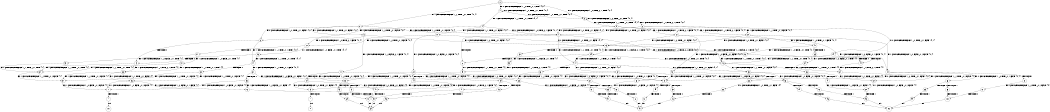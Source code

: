 digraph BCG {
size = "7, 10.5";
center = TRUE;
node [shape = circle];
0 [peripheries = 2];
0 -> 1 [label = "EX !0 !ATOMIC_EXCH_BRANCH (1, +0, TRUE, +0, 1, TRUE) !{0, 1}"];
0 -> 2 [label = "EX !1 !ATOMIC_EXCH_BRANCH (1, +1, TRUE, +0, 1, TRUE) !{0, 1}"];
0 -> 3 [label = "EX !0 !ATOMIC_EXCH_BRANCH (1, +0, TRUE, +0, 1, TRUE) !{0, 1}"];
1 -> 1 [label = "EX !0 !ATOMIC_EXCH_BRANCH (1, +0, TRUE, +0, 1, TRUE) !{0, 1}"];
1 -> 4 [label = "EX !1 !ATOMIC_EXCH_BRANCH (1, +1, TRUE, +0, 1, TRUE) !{0, 1}"];
1 -> 3 [label = "EX !0 !ATOMIC_EXCH_BRANCH (1, +0, TRUE, +0, 1, TRUE) !{0, 1}"];
2 -> 5 [label = "EX !1 !ATOMIC_EXCH_BRANCH (1, +1, TRUE, +0, 1, FALSE) !{0, 1}"];
2 -> 6 [label = "EX !0 !ATOMIC_EXCH_BRANCH (1, +0, TRUE, +0, 1, FALSE) !{0, 1}"];
2 -> 7 [label = "EX !0 !ATOMIC_EXCH_BRANCH (1, +0, TRUE, +0, 1, FALSE) !{0, 1}"];
3 -> 8 [label = "EX !1 !ATOMIC_EXCH_BRANCH (1, +1, TRUE, +0, 1, TRUE) !{0, 1}"];
3 -> 3 [label = "EX !0 !ATOMIC_EXCH_BRANCH (1, +0, TRUE, +0, 1, TRUE) !{0, 1}"];
3 -> 9 [label = "EX !1 !ATOMIC_EXCH_BRANCH (1, +1, TRUE, +0, 1, TRUE) !{0, 1}"];
4 -> 6 [label = "EX !0 !ATOMIC_EXCH_BRANCH (1, +0, TRUE, +0, 1, FALSE) !{0, 1}"];
4 -> 10 [label = "EX !1 !ATOMIC_EXCH_BRANCH (1, +1, TRUE, +0, 1, FALSE) !{0, 1}"];
4 -> 7 [label = "EX !0 !ATOMIC_EXCH_BRANCH (1, +0, TRUE, +0, 1, FALSE) !{0, 1}"];
5 -> 11 [label = "EX !1 !ATOMIC_EXCH_BRANCH (1, +0, FALSE, +0, 1, FALSE) !{0, 1}"];
5 -> 12 [label = "EX !0 !ATOMIC_EXCH_BRANCH (1, +0, TRUE, +0, 1, FALSE) !{0, 1}"];
5 -> 13 [label = "EX !0 !ATOMIC_EXCH_BRANCH (1, +0, TRUE, +0, 1, FALSE) !{0, 1}"];
6 -> 14 [label = "EX !1 !ATOMIC_EXCH_BRANCH (1, +1, TRUE, +0, 1, TRUE) !{0, 1}"];
6 -> 15 [label = "TERMINATE !0"];
7 -> 16 [label = "EX !1 !ATOMIC_EXCH_BRANCH (1, +1, TRUE, +0, 1, TRUE) !{0, 1}"];
7 -> 17 [label = "EX !1 !ATOMIC_EXCH_BRANCH (1, +1, TRUE, +0, 1, TRUE) !{0, 1}"];
7 -> 18 [label = "TERMINATE !0"];
8 -> 19 [label = "EX !0 !ATOMIC_EXCH_BRANCH (1, +0, TRUE, +0, 1, FALSE) !{0, 1}"];
8 -> 20 [label = "EX !1 !ATOMIC_EXCH_BRANCH (1, +1, TRUE, +0, 1, FALSE) !{0, 1}"];
8 -> 7 [label = "EX !0 !ATOMIC_EXCH_BRANCH (1, +0, TRUE, +0, 1, FALSE) !{0, 1}"];
9 -> 20 [label = "EX !1 !ATOMIC_EXCH_BRANCH (1, +1, TRUE, +0, 1, FALSE) !{0, 1}"];
9 -> 7 [label = "EX !0 !ATOMIC_EXCH_BRANCH (1, +0, TRUE, +0, 1, FALSE) !{0, 1}"];
9 -> 21 [label = "EX !1 !ATOMIC_EXCH_BRANCH (1, +1, TRUE, +0, 1, FALSE) !{0, 1}"];
10 -> 12 [label = "EX !0 !ATOMIC_EXCH_BRANCH (1, +0, TRUE, +0, 1, FALSE) !{0, 1}"];
10 -> 22 [label = "EX !1 !ATOMIC_EXCH_BRANCH (1, +0, FALSE, +0, 1, FALSE) !{0, 1}"];
10 -> 13 [label = "EX !0 !ATOMIC_EXCH_BRANCH (1, +0, TRUE, +0, 1, FALSE) !{0, 1}"];
11 -> 23 [label = "EX !0 !ATOMIC_EXCH_BRANCH (1, +0, TRUE, +0, 1, FALSE) !{0, 1}"];
11 -> 24 [label = "TERMINATE !1"];
11 -> 25 [label = "EX !0 !ATOMIC_EXCH_BRANCH (1, +0, TRUE, +0, 1, FALSE) !{0, 1}"];
12 -> 26 [label = "EX !1 !ATOMIC_EXCH_BRANCH (1, +0, FALSE, +0, 1, TRUE) !{0, 1}"];
12 -> 27 [label = "TERMINATE !0"];
13 -> 28 [label = "EX !1 !ATOMIC_EXCH_BRANCH (1, +0, FALSE, +0, 1, TRUE) !{0, 1}"];
13 -> 29 [label = "EX !1 !ATOMIC_EXCH_BRANCH (1, +0, FALSE, +0, 1, TRUE) !{0, 1}"];
13 -> 30 [label = "TERMINATE !0"];
14 -> 31 [label = "EX !1 !ATOMIC_EXCH_BRANCH (1, +1, TRUE, +0, 1, FALSE) !{0, 1}"];
14 -> 32 [label = "TERMINATE !0"];
15 -> 33 [label = "EX !1 !ATOMIC_EXCH_BRANCH (1, +1, TRUE, +0, 1, TRUE) !{1}"];
15 -> 34 [label = "EX !1 !ATOMIC_EXCH_BRANCH (1, +1, TRUE, +0, 1, TRUE) !{1}"];
16 -> 35 [label = "EX !1 !ATOMIC_EXCH_BRANCH (1, +1, TRUE, +0, 1, FALSE) !{0, 1}"];
16 -> 36 [label = "TERMINATE !0"];
17 -> 35 [label = "EX !1 !ATOMIC_EXCH_BRANCH (1, +1, TRUE, +0, 1, FALSE) !{0, 1}"];
17 -> 37 [label = "EX !1 !ATOMIC_EXCH_BRANCH (1, +1, TRUE, +0, 1, FALSE) !{0, 1}"];
17 -> 38 [label = "TERMINATE !0"];
18 -> 39 [label = "EX !1 !ATOMIC_EXCH_BRANCH (1, +1, TRUE, +0, 1, TRUE) !{1}"];
19 -> 16 [label = "EX !1 !ATOMIC_EXCH_BRANCH (1, +1, TRUE, +0, 1, TRUE) !{0, 1}"];
19 -> 40 [label = "TERMINATE !0"];
20 -> 41 [label = "EX !0 !ATOMIC_EXCH_BRANCH (1, +0, TRUE, +0, 1, FALSE) !{0, 1}"];
20 -> 42 [label = "EX !1 !ATOMIC_EXCH_BRANCH (1, +0, FALSE, +0, 1, FALSE) !{0, 1}"];
20 -> 13 [label = "EX !0 !ATOMIC_EXCH_BRANCH (1, +0, TRUE, +0, 1, FALSE) !{0, 1}"];
21 -> 42 [label = "EX !1 !ATOMIC_EXCH_BRANCH (1, +0, FALSE, +0, 1, FALSE) !{0, 1}"];
21 -> 13 [label = "EX !0 !ATOMIC_EXCH_BRANCH (1, +0, TRUE, +0, 1, FALSE) !{0, 1}"];
21 -> 43 [label = "EX !1 !ATOMIC_EXCH_BRANCH (1, +0, FALSE, +0, 1, FALSE) !{0, 1}"];
22 -> 23 [label = "EX !0 !ATOMIC_EXCH_BRANCH (1, +0, TRUE, +0, 1, FALSE) !{0, 1}"];
22 -> 44 [label = "TERMINATE !1"];
22 -> 25 [label = "EX !0 !ATOMIC_EXCH_BRANCH (1, +0, TRUE, +0, 1, FALSE) !{0, 1}"];
23 -> 45 [label = "TERMINATE !0"];
23 -> 46 [label = "TERMINATE !1"];
24 -> 47 [label = "EX !0 !ATOMIC_EXCH_BRANCH (1, +0, TRUE, +0, 1, FALSE) !{0}"];
24 -> 48 [label = "EX !0 !ATOMIC_EXCH_BRANCH (1, +0, TRUE, +0, 1, FALSE) !{0}"];
25 -> 49 [label = "TERMINATE !0"];
25 -> 50 [label = "TERMINATE !1"];
26 -> 14 [label = "EX !1 !ATOMIC_EXCH_BRANCH (1, +1, TRUE, +0, 1, TRUE) !{0, 1}"];
26 -> 15 [label = "TERMINATE !0"];
27 -> 51 [label = "EX !1 !ATOMIC_EXCH_BRANCH (1, +0, FALSE, +0, 1, TRUE) !{1}"];
27 -> 52 [label = "EX !1 !ATOMIC_EXCH_BRANCH (1, +0, FALSE, +0, 1, TRUE) !{1}"];
28 -> 16 [label = "EX !1 !ATOMIC_EXCH_BRANCH (1, +1, TRUE, +0, 1, TRUE) !{0, 1}"];
28 -> 40 [label = "TERMINATE !0"];
29 -> 16 [label = "EX !1 !ATOMIC_EXCH_BRANCH (1, +1, TRUE, +0, 1, TRUE) !{0, 1}"];
29 -> 17 [label = "EX !1 !ATOMIC_EXCH_BRANCH (1, +1, TRUE, +0, 1, TRUE) !{0, 1}"];
29 -> 18 [label = "TERMINATE !0"];
30 -> 53 [label = "EX !1 !ATOMIC_EXCH_BRANCH (1, +0, FALSE, +0, 1, TRUE) !{1}"];
31 -> 54 [label = "EX !1 !ATOMIC_EXCH_BRANCH (1, +0, FALSE, +0, 1, FALSE) !{0, 1}"];
31 -> 55 [label = "TERMINATE !0"];
32 -> 56 [label = "EX !1 !ATOMIC_EXCH_BRANCH (1, +1, TRUE, +0, 1, FALSE) !{1}"];
32 -> 57 [label = "EX !1 !ATOMIC_EXCH_BRANCH (1, +1, TRUE, +0, 1, FALSE) !{1}"];
33 -> 56 [label = "EX !1 !ATOMIC_EXCH_BRANCH (1, +1, TRUE, +0, 1, FALSE) !{1}"];
33 -> 57 [label = "EX !1 !ATOMIC_EXCH_BRANCH (1, +1, TRUE, +0, 1, FALSE) !{1}"];
34 -> 57 [label = "EX !1 !ATOMIC_EXCH_BRANCH (1, +1, TRUE, +0, 1, FALSE) !{1}"];
35 -> 58 [label = "EX !1 !ATOMIC_EXCH_BRANCH (1, +0, FALSE, +0, 1, FALSE) !{0, 1}"];
35 -> 59 [label = "TERMINATE !0"];
36 -> 60 [label = "EX !1 !ATOMIC_EXCH_BRANCH (1, +1, TRUE, +0, 1, FALSE) !{1}"];
37 -> 58 [label = "EX !1 !ATOMIC_EXCH_BRANCH (1, +0, FALSE, +0, 1, FALSE) !{0, 1}"];
37 -> 61 [label = "EX !1 !ATOMIC_EXCH_BRANCH (1, +0, FALSE, +0, 1, FALSE) !{0, 1}"];
37 -> 62 [label = "TERMINATE !0"];
38 -> 63 [label = "EX !1 !ATOMIC_EXCH_BRANCH (1, +1, TRUE, +0, 1, FALSE) !{1}"];
39 -> 63 [label = "EX !1 !ATOMIC_EXCH_BRANCH (1, +1, TRUE, +0, 1, FALSE) !{1}"];
40 -> 64 [label = "EX !1 !ATOMIC_EXCH_BRANCH (1, +1, TRUE, +0, 1, TRUE) !{1}"];
41 -> 28 [label = "EX !1 !ATOMIC_EXCH_BRANCH (1, +0, FALSE, +0, 1, TRUE) !{0, 1}"];
41 -> 65 [label = "TERMINATE !0"];
42 -> 66 [label = "EX !0 !ATOMIC_EXCH_BRANCH (1, +0, TRUE, +0, 1, FALSE) !{0, 1}"];
42 -> 67 [label = "TERMINATE !1"];
42 -> 25 [label = "EX !0 !ATOMIC_EXCH_BRANCH (1, +0, TRUE, +0, 1, FALSE) !{0, 1}"];
43 -> 25 [label = "EX !0 !ATOMIC_EXCH_BRANCH (1, +0, TRUE, +0, 1, FALSE) !{0, 1}"];
43 -> 68 [label = "TERMINATE !1"];
44 -> 47 [label = "EX !0 !ATOMIC_EXCH_BRANCH (1, +0, TRUE, +0, 1, FALSE) !{0}"];
44 -> 48 [label = "EX !0 !ATOMIC_EXCH_BRANCH (1, +0, TRUE, +0, 1, FALSE) !{0}"];
45 -> 69 [label = "TERMINATE !1"];
46 -> 70 [label = "TERMINATE !0"];
47 -> 70 [label = "TERMINATE !0"];
48 -> 71 [label = "TERMINATE !0"];
49 -> 72 [label = "TERMINATE !1"];
50 -> 73 [label = "TERMINATE !0"];
51 -> 33 [label = "EX !1 !ATOMIC_EXCH_BRANCH (1, +1, TRUE, +0, 1, TRUE) !{1}"];
51 -> 34 [label = "EX !1 !ATOMIC_EXCH_BRANCH (1, +1, TRUE, +0, 1, TRUE) !{1}"];
52 -> 34 [label = "EX !1 !ATOMIC_EXCH_BRANCH (1, +1, TRUE, +0, 1, TRUE) !{1}"];
53 -> 39 [label = "EX !1 !ATOMIC_EXCH_BRANCH (1, +1, TRUE, +0, 1, TRUE) !{1}"];
54 -> 74 [label = "TERMINATE !0"];
54 -> 75 [label = "TERMINATE !1"];
55 -> 76 [label = "EX !1 !ATOMIC_EXCH_BRANCH (1, +0, FALSE, +0, 1, FALSE) !{1}"];
55 -> 77 [label = "EX !1 !ATOMIC_EXCH_BRANCH (1, +0, FALSE, +0, 1, FALSE) !{1}"];
56 -> 76 [label = "EX !1 !ATOMIC_EXCH_BRANCH (1, +0, FALSE, +0, 1, FALSE) !{1}"];
56 -> 77 [label = "EX !1 !ATOMIC_EXCH_BRANCH (1, +0, FALSE, +0, 1, FALSE) !{1}"];
57 -> 77 [label = "EX !1 !ATOMIC_EXCH_BRANCH (1, +0, FALSE, +0, 1, FALSE) !{1}"];
58 -> 78 [label = "TERMINATE !0"];
58 -> 79 [label = "TERMINATE !1"];
59 -> 80 [label = "EX !1 !ATOMIC_EXCH_BRANCH (1, +0, FALSE, +0, 1, FALSE) !{1}"];
60 -> 80 [label = "EX !1 !ATOMIC_EXCH_BRANCH (1, +0, FALSE, +0, 1, FALSE) !{1}"];
61 -> 81 [label = "TERMINATE !0"];
61 -> 82 [label = "TERMINATE !1"];
62 -> 83 [label = "EX !1 !ATOMIC_EXCH_BRANCH (1, +0, FALSE, +0, 1, FALSE) !{1}"];
63 -> 83 [label = "EX !1 !ATOMIC_EXCH_BRANCH (1, +0, FALSE, +0, 1, FALSE) !{1}"];
64 -> 60 [label = "EX !1 !ATOMIC_EXCH_BRANCH (1, +1, TRUE, +0, 1, FALSE) !{1}"];
65 -> 84 [label = "EX !1 !ATOMIC_EXCH_BRANCH (1, +0, FALSE, +0, 1, TRUE) !{1}"];
66 -> 85 [label = "TERMINATE !0"];
66 -> 86 [label = "TERMINATE !1"];
67 -> 87 [label = "EX !0 !ATOMIC_EXCH_BRANCH (1, +0, TRUE, +0, 1, FALSE) !{0}"];
68 -> 88 [label = "EX !0 !ATOMIC_EXCH_BRANCH (1, +0, TRUE, +0, 1, FALSE) !{0}"];
69 -> 89 [label = "exit"];
70 -> 89 [label = "exit"];
71 -> 90 [label = "exit"];
72 -> 91 [label = "exit"];
73 -> 91 [label = "exit"];
74 -> 92 [label = "TERMINATE !1"];
75 -> 93 [label = "TERMINATE !0"];
76 -> 92 [label = "TERMINATE !1"];
77 -> 94 [label = "TERMINATE !1"];
78 -> 95 [label = "TERMINATE !1"];
79 -> 96 [label = "TERMINATE !0"];
80 -> 95 [label = "TERMINATE !1"];
81 -> 97 [label = "TERMINATE !1"];
82 -> 98 [label = "TERMINATE !0"];
83 -> 97 [label = "TERMINATE !1"];
84 -> 64 [label = "EX !1 !ATOMIC_EXCH_BRANCH (1, +1, TRUE, +0, 1, TRUE) !{1}"];
85 -> 99 [label = "TERMINATE !1"];
86 -> 100 [label = "TERMINATE !0"];
87 -> 100 [label = "TERMINATE !0"];
88 -> 73 [label = "TERMINATE !0"];
92 -> 89 [label = "exit"];
93 -> 89 [label = "exit"];
94 -> 101 [label = "exit"];
95 -> 102 [label = "exit"];
96 -> 102 [label = "exit"];
97 -> 91 [label = "exit"];
98 -> 91 [label = "exit"];
99 -> 102 [label = "exit"];
100 -> 102 [label = "exit"];
}
